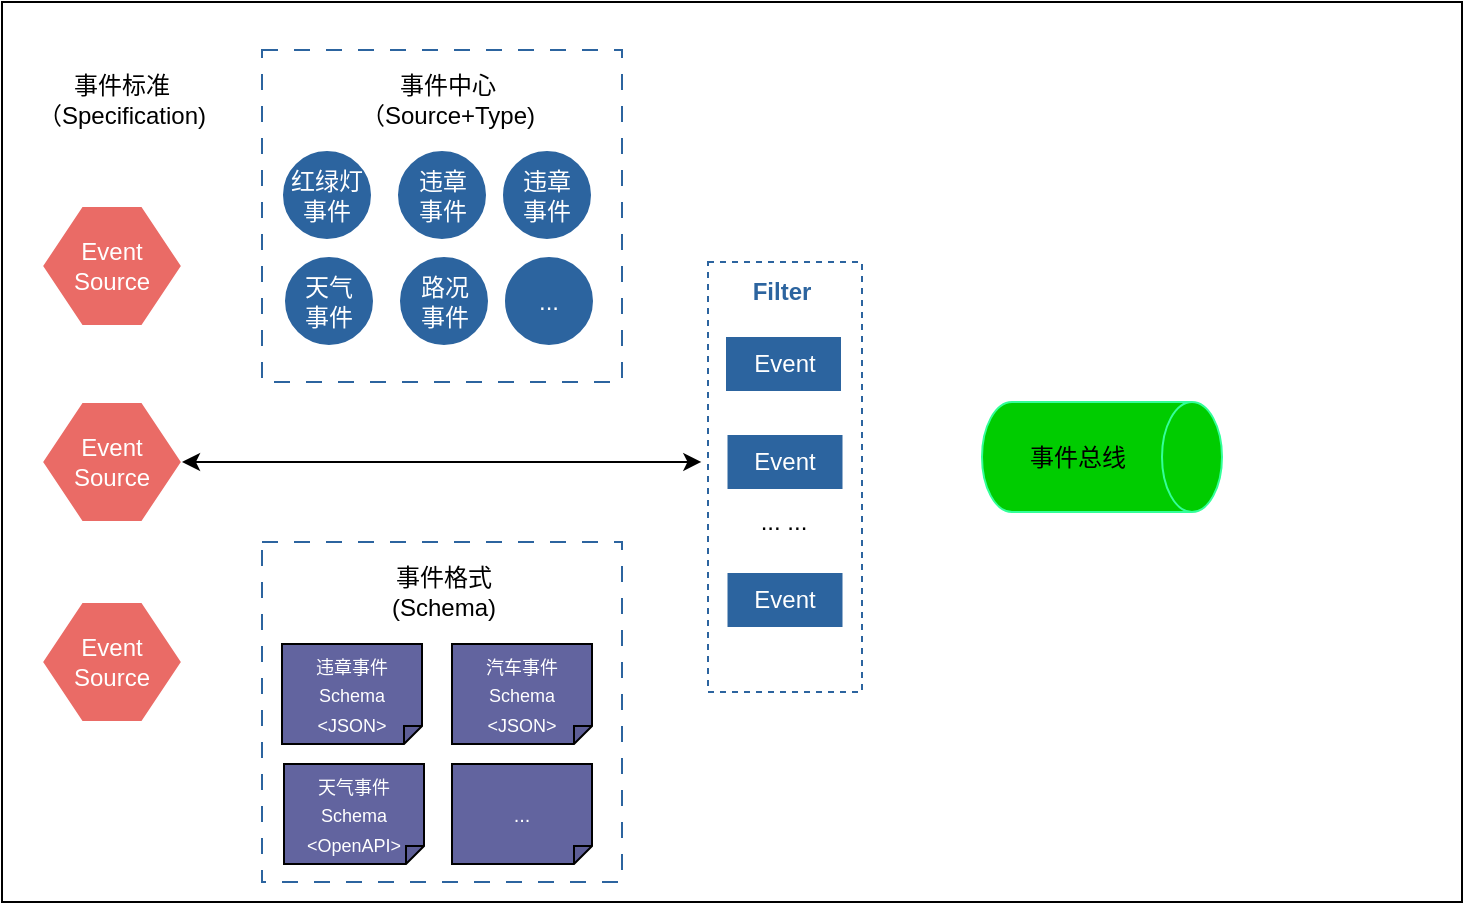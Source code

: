 <mxfile version="24.6.3" type="github">
  <diagram name="第 1 页" id="ugFTTOm9MIeQB7kWlNW_">
    <mxGraphModel dx="1366" dy="668" grid="1" gridSize="10" guides="1" tooltips="1" connect="1" arrows="1" fold="1" page="1" pageScale="1" pageWidth="827" pageHeight="1169" math="0" shadow="0">
      <root>
        <mxCell id="0" />
        <mxCell id="1" parent="0" />
        <mxCell id="rc6Dz1Jl7MFZrK2ma3XP-1" value="" style="rounded=0;whiteSpace=wrap;html=1;" vertex="1" parent="1">
          <mxGeometry x="60" y="120" width="730" height="450" as="geometry" />
        </mxCell>
        <mxCell id="rc6Dz1Jl7MFZrK2ma3XP-2" value="&lt;font color=&quot;#ffffff&quot;&gt;Event&lt;br&gt;Source&lt;/font&gt;" style="shape=hexagon;perimeter=hexagonPerimeter2;whiteSpace=wrap;html=1;fixedSize=1;fillColor=#EA6B66;strokeColor=#FFFFFF;" vertex="1" parent="1">
          <mxGeometry x="80" y="222" width="70" height="60" as="geometry" />
        </mxCell>
        <mxCell id="rc6Dz1Jl7MFZrK2ma3XP-3" value="&lt;font color=&quot;#ffffff&quot;&gt;Event&lt;br&gt;Source&lt;/font&gt;" style="shape=hexagon;perimeter=hexagonPerimeter2;whiteSpace=wrap;html=1;fixedSize=1;fillColor=#EA6B66;strokeColor=#FFFFFF;" vertex="1" parent="1">
          <mxGeometry x="80" y="320" width="70" height="60" as="geometry" />
        </mxCell>
        <mxCell id="rc6Dz1Jl7MFZrK2ma3XP-4" value="&lt;font color=&quot;#ffffff&quot;&gt;Event&lt;br&gt;Source&lt;/font&gt;" style="shape=hexagon;perimeter=hexagonPerimeter2;whiteSpace=wrap;html=1;fixedSize=1;fillColor=#EA6B66;strokeColor=#FFFFFF;" vertex="1" parent="1">
          <mxGeometry x="80" y="420" width="70" height="60" as="geometry" />
        </mxCell>
        <mxCell id="rc6Dz1Jl7MFZrK2ma3XP-5" value="事件总线" style="shape=cylinder3;whiteSpace=wrap;html=1;boundedLbl=1;backgroundOutline=1;size=15;direction=south;fillColor=#00CC00;strokeColor=#33FF99;" vertex="1" parent="1">
          <mxGeometry x="550" y="320" width="120" height="55" as="geometry" />
        </mxCell>
        <mxCell id="rc6Dz1Jl7MFZrK2ma3XP-6" value="" style="rounded=0;whiteSpace=wrap;html=1;dashed=1;dashPattern=8 8;strokeColor=#2C649F;" vertex="1" parent="1">
          <mxGeometry x="190" y="144" width="180" height="166" as="geometry" />
        </mxCell>
        <mxCell id="rc6Dz1Jl7MFZrK2ma3XP-7" value="&lt;font color=&quot;#ffffff&quot;&gt;红绿灯事件&lt;/font&gt;" style="ellipse;whiteSpace=wrap;html=1;aspect=fixed;fillColor=#2C649F;strokeColor=#FFFFFF;" vertex="1" parent="1">
          <mxGeometry x="200" y="194" width="45" height="45" as="geometry" />
        </mxCell>
        <mxCell id="rc6Dz1Jl7MFZrK2ma3XP-8" value="&lt;font color=&quot;#ffffff&quot;&gt;违章&lt;br&gt;事件&lt;/font&gt;" style="ellipse;whiteSpace=wrap;html=1;aspect=fixed;fillColor=#2C649F;strokeColor=#FFFFFF;" vertex="1" parent="1">
          <mxGeometry x="257.5" y="194" width="45" height="45" as="geometry" />
        </mxCell>
        <mxCell id="rc6Dz1Jl7MFZrK2ma3XP-9" value="&lt;font color=&quot;#ffffff&quot;&gt;违章&lt;br&gt;事件&lt;/font&gt;" style="ellipse;whiteSpace=wrap;html=1;aspect=fixed;fillColor=#2C649F;strokeColor=#FFFFFF;" vertex="1" parent="1">
          <mxGeometry x="310" y="194" width="45" height="45" as="geometry" />
        </mxCell>
        <mxCell id="rc6Dz1Jl7MFZrK2ma3XP-10" value="&lt;font color=&quot;#ffffff&quot;&gt;天气&lt;br&gt;事件&lt;/font&gt;" style="ellipse;whiteSpace=wrap;html=1;aspect=fixed;fillColor=#2C649F;strokeColor=#FFFFFF;" vertex="1" parent="1">
          <mxGeometry x="201" y="247" width="45" height="45" as="geometry" />
        </mxCell>
        <mxCell id="rc6Dz1Jl7MFZrK2ma3XP-11" value="&lt;font color=&quot;#ffffff&quot;&gt;路况&lt;br&gt;事件&lt;/font&gt;" style="ellipse;whiteSpace=wrap;html=1;aspect=fixed;fillColor=#2C649F;strokeColor=#FFFFFF;" vertex="1" parent="1">
          <mxGeometry x="258.5" y="247" width="45" height="45" as="geometry" />
        </mxCell>
        <mxCell id="rc6Dz1Jl7MFZrK2ma3XP-12" value="&lt;font color=&quot;#ffffff&quot;&gt;...&lt;/font&gt;" style="ellipse;whiteSpace=wrap;html=1;aspect=fixed;fillColor=#2C649F;strokeColor=#FFFFFF;" vertex="1" parent="1">
          <mxGeometry x="311" y="247" width="45" height="45" as="geometry" />
        </mxCell>
        <mxCell id="rc6Dz1Jl7MFZrK2ma3XP-13" value="事件中心&lt;br&gt;（Source+Type)" style="text;html=1;align=center;verticalAlign=middle;whiteSpace=wrap;rounded=0;" vertex="1" parent="1">
          <mxGeometry x="253" y="154" width="60" height="30" as="geometry" />
        </mxCell>
        <mxCell id="rc6Dz1Jl7MFZrK2ma3XP-14" value="" style="rounded=0;whiteSpace=wrap;html=1;dashed=1;dashPattern=8 8;strokeColor=#2C649F;" vertex="1" parent="1">
          <mxGeometry x="190" y="390" width="180" height="170" as="geometry" />
        </mxCell>
        <mxCell id="rc6Dz1Jl7MFZrK2ma3XP-15" value="&lt;font color=&quot;#ffffff&quot; style=&quot;font-size: 9px;&quot;&gt;违章事件&lt;br&gt;Schema&lt;/font&gt;&lt;div&gt;&lt;font color=&quot;#ffffff&quot; style=&quot;font-size: 9px;&quot;&gt;&amp;lt;JSON&amp;gt;&lt;/font&gt;&lt;/div&gt;" style="shape=note;whiteSpace=wrap;html=1;backgroundOutline=1;darkOpacity=0.05;direction=south;align=center;size=9;fillColor=#62649F;" vertex="1" parent="1">
          <mxGeometry x="200" y="441" width="70" height="50" as="geometry" />
        </mxCell>
        <mxCell id="rc6Dz1Jl7MFZrK2ma3XP-16" value="&lt;font color=&quot;#ffffff&quot; style=&quot;font-size: 9px;&quot;&gt;汽车事件&lt;br&gt;Schema&lt;/font&gt;&lt;div&gt;&lt;font color=&quot;#ffffff&quot; style=&quot;font-size: 9px;&quot;&gt;&amp;lt;JSON&amp;gt;&lt;/font&gt;&lt;/div&gt;" style="shape=note;whiteSpace=wrap;html=1;backgroundOutline=1;darkOpacity=0.05;direction=south;align=center;size=9;fillColor=#62649F;" vertex="1" parent="1">
          <mxGeometry x="285" y="441" width="70" height="50" as="geometry" />
        </mxCell>
        <mxCell id="rc6Dz1Jl7MFZrK2ma3XP-17" value="&lt;font color=&quot;#ffffff&quot; style=&quot;font-size: 9px;&quot;&gt;天气事件&lt;br&gt;Schema&lt;/font&gt;&lt;div&gt;&lt;font color=&quot;#ffffff&quot; style=&quot;font-size: 9px;&quot;&gt;&amp;lt;OpenAPI&amp;gt;&lt;/font&gt;&lt;/div&gt;" style="shape=note;whiteSpace=wrap;html=1;backgroundOutline=1;darkOpacity=0.05;direction=south;align=center;size=9;fillColor=#62649F;" vertex="1" parent="1">
          <mxGeometry x="201" y="501" width="70" height="50" as="geometry" />
        </mxCell>
        <mxCell id="rc6Dz1Jl7MFZrK2ma3XP-18" value="&lt;font size=&quot;1&quot; color=&quot;#ffffff&quot;&gt;...&lt;/font&gt;" style="shape=note;whiteSpace=wrap;html=1;backgroundOutline=1;darkOpacity=0.05;direction=south;align=center;size=9;fillColor=#62649F;" vertex="1" parent="1">
          <mxGeometry x="285" y="501" width="70" height="50" as="geometry" />
        </mxCell>
        <mxCell id="rc6Dz1Jl7MFZrK2ma3XP-19" value="事件格式&lt;br&gt;(Schema)" style="text;html=1;align=center;verticalAlign=middle;whiteSpace=wrap;rounded=0;" vertex="1" parent="1">
          <mxGeometry x="251" y="400" width="60" height="30" as="geometry" />
        </mxCell>
        <mxCell id="rc6Dz1Jl7MFZrK2ma3XP-20" value="事件标准&lt;br&gt;（Specification)" style="text;html=1;align=center;verticalAlign=middle;whiteSpace=wrap;rounded=0;" vertex="1" parent="1">
          <mxGeometry x="90" y="154" width="60" height="30" as="geometry" />
        </mxCell>
        <mxCell id="rc6Dz1Jl7MFZrK2ma3XP-21" value="" style="rounded=0;whiteSpace=wrap;html=1;dashed=1;strokeColor=#2C649F;" vertex="1" parent="1">
          <mxGeometry x="413" y="250" width="77" height="215" as="geometry" />
        </mxCell>
        <mxCell id="rc6Dz1Jl7MFZrK2ma3XP-22" value="&lt;font color=&quot;#ffffff&quot;&gt;Event&lt;/font&gt;" style="rounded=0;whiteSpace=wrap;html=1;fillColor=#2C649F;strokeColor=#FFFFFF;" vertex="1" parent="1">
          <mxGeometry x="421.5" y="287" width="58.5" height="28" as="geometry" />
        </mxCell>
        <mxCell id="rc6Dz1Jl7MFZrK2ma3XP-23" value="&lt;font color=&quot;#ffffff&quot;&gt;Event&lt;/font&gt;" style="rounded=0;whiteSpace=wrap;html=1;fillColor=#2C649F;strokeColor=#FFFFFF;" vertex="1" parent="1">
          <mxGeometry x="422.25" y="336" width="58.5" height="28" as="geometry" />
        </mxCell>
        <mxCell id="rc6Dz1Jl7MFZrK2ma3XP-24" value="&lt;font color=&quot;#ffffff&quot;&gt;Event&lt;/font&gt;" style="rounded=0;whiteSpace=wrap;html=1;fillColor=#2C649F;strokeColor=#FFFFFF;" vertex="1" parent="1">
          <mxGeometry x="422.25" y="405" width="58.5" height="28" as="geometry" />
        </mxCell>
        <mxCell id="rc6Dz1Jl7MFZrK2ma3XP-26" value="... ..." style="text;html=1;align=center;verticalAlign=middle;whiteSpace=wrap;rounded=0;" vertex="1" parent="1">
          <mxGeometry x="421" y="365" width="60" height="30" as="geometry" />
        </mxCell>
        <mxCell id="rc6Dz1Jl7MFZrK2ma3XP-27" value="&lt;font color=&quot;#2c649f&quot;&gt;&lt;b&gt;Filter&lt;/b&gt;&lt;/font&gt;" style="text;html=1;align=center;verticalAlign=middle;whiteSpace=wrap;rounded=0;" vertex="1" parent="1">
          <mxGeometry x="420" y="250" width="60" height="30" as="geometry" />
        </mxCell>
        <mxCell id="rc6Dz1Jl7MFZrK2ma3XP-36" value="" style="endArrow=classic;startArrow=classic;html=1;rounded=0;entryX=0.479;entryY=0.511;entryDx=0;entryDy=0;entryPerimeter=0;" edge="1" parent="1" target="rc6Dz1Jl7MFZrK2ma3XP-1">
          <mxGeometry width="50" height="50" relative="1" as="geometry">
            <mxPoint x="150" y="350" as="sourcePoint" />
            <mxPoint x="200" y="300" as="targetPoint" />
          </mxGeometry>
        </mxCell>
      </root>
    </mxGraphModel>
  </diagram>
</mxfile>
